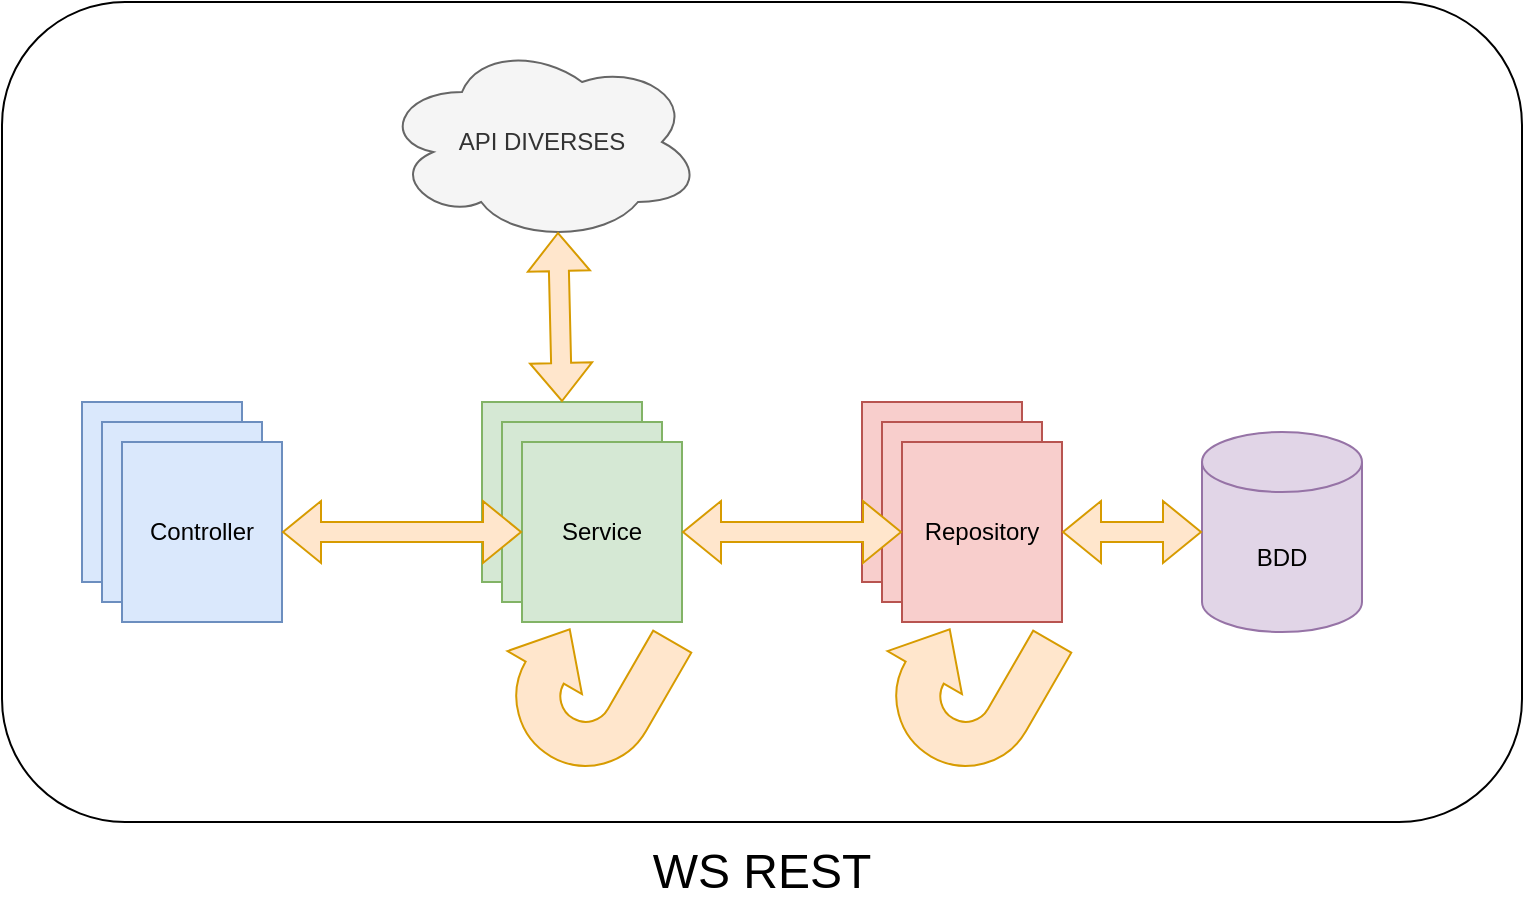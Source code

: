 <mxfile version="26.0.14">
  <diagram name="Page-1" id="ZZzdmFndwS0bnyWUFuqO">
    <mxGraphModel dx="1050" dy="1691" grid="1" gridSize="10" guides="1" tooltips="1" connect="1" arrows="1" fold="1" page="1" pageScale="1" pageWidth="827" pageHeight="1169" math="0" shadow="0">
      <root>
        <mxCell id="0" />
        <mxCell id="1" parent="0" />
        <mxCell id="oU36_UIsDLpXy_bU3Fww-1" value="" style="rounded=1;whiteSpace=wrap;html=1;" vertex="1" parent="1">
          <mxGeometry x="40" y="-90" width="760" height="410" as="geometry" />
        </mxCell>
        <mxCell id="oU36_UIsDLpXy_bU3Fww-2" value="WS REST" style="text;html=1;align=center;verticalAlign=middle;whiteSpace=wrap;rounded=0;fontSize=24;" vertex="1" parent="1">
          <mxGeometry x="40" y="330" width="760" height="30" as="geometry" />
        </mxCell>
        <mxCell id="oU36_UIsDLpXy_bU3Fww-3" value="Controller" style="rounded=0;whiteSpace=wrap;html=1;fillColor=#dae8fc;strokeColor=#6c8ebf;" vertex="1" parent="1">
          <mxGeometry x="80" y="110" width="80" height="90" as="geometry" />
        </mxCell>
        <mxCell id="oU36_UIsDLpXy_bU3Fww-4" value="Service" style="rounded=0;whiteSpace=wrap;html=1;fillColor=#d5e8d4;strokeColor=#82b366;" vertex="1" parent="1">
          <mxGeometry x="280" y="110" width="80" height="90" as="geometry" />
        </mxCell>
        <mxCell id="oU36_UIsDLpXy_bU3Fww-6" value="Service" style="rounded=0;whiteSpace=wrap;html=1;fillColor=#d5e8d4;strokeColor=#82b366;" vertex="1" parent="1">
          <mxGeometry x="290" y="120" width="80" height="90" as="geometry" />
        </mxCell>
        <mxCell id="oU36_UIsDLpXy_bU3Fww-7" value="Service" style="rounded=0;whiteSpace=wrap;html=1;fillColor=#d5e8d4;strokeColor=#82b366;" vertex="1" parent="1">
          <mxGeometry x="300" y="130" width="80" height="90" as="geometry" />
        </mxCell>
        <mxCell id="oU36_UIsDLpXy_bU3Fww-10" value="Controller" style="rounded=0;whiteSpace=wrap;html=1;fillColor=#dae8fc;strokeColor=#6c8ebf;" vertex="1" parent="1">
          <mxGeometry x="90" y="120" width="80" height="90" as="geometry" />
        </mxCell>
        <mxCell id="oU36_UIsDLpXy_bU3Fww-11" value="Controller" style="rounded=0;whiteSpace=wrap;html=1;fillColor=#dae8fc;strokeColor=#6c8ebf;" vertex="1" parent="1">
          <mxGeometry x="100" y="130" width="80" height="90" as="geometry" />
        </mxCell>
        <mxCell id="oU36_UIsDLpXy_bU3Fww-12" value="" style="shape=flexArrow;endArrow=classic;startArrow=classic;html=1;rounded=0;entryX=1;entryY=0.5;entryDx=0;entryDy=0;exitX=0;exitY=0.5;exitDx=0;exitDy=0;fillColor=#ffe6cc;strokeColor=#d79b00;" edge="1" parent="1" source="oU36_UIsDLpXy_bU3Fww-7" target="oU36_UIsDLpXy_bU3Fww-11">
          <mxGeometry width="100" height="100" relative="1" as="geometry">
            <mxPoint x="360" y="320" as="sourcePoint" />
            <mxPoint x="460" y="220" as="targetPoint" />
          </mxGeometry>
        </mxCell>
        <mxCell id="oU36_UIsDLpXy_bU3Fww-13" value="" style="html=1;shadow=0;dashed=0;align=center;verticalAlign=middle;shape=mxgraph.arrows2.uTurnArrow;dy=11;arrowHead=43;dx2=25;rotation=-60;fillColor=#ffe6cc;strokeColor=#d79b00;" vertex="1" parent="1">
          <mxGeometry x="290" y="210" width="80" height="80" as="geometry" />
        </mxCell>
        <mxCell id="oU36_UIsDLpXy_bU3Fww-14" value="Service" style="rounded=0;whiteSpace=wrap;html=1;fillColor=#f8cecc;strokeColor=#b85450;" vertex="1" parent="1">
          <mxGeometry x="470" y="110" width="80" height="90" as="geometry" />
        </mxCell>
        <mxCell id="oU36_UIsDLpXy_bU3Fww-15" value="Service" style="rounded=0;whiteSpace=wrap;html=1;fillColor=#f8cecc;strokeColor=#b85450;" vertex="1" parent="1">
          <mxGeometry x="480" y="120" width="80" height="90" as="geometry" />
        </mxCell>
        <mxCell id="oU36_UIsDLpXy_bU3Fww-16" value="Repository" style="rounded=0;whiteSpace=wrap;html=1;fillColor=#f8cecc;strokeColor=#b85450;" vertex="1" parent="1">
          <mxGeometry x="490" y="130" width="80" height="90" as="geometry" />
        </mxCell>
        <mxCell id="oU36_UIsDLpXy_bU3Fww-17" value="" style="shape=flexArrow;endArrow=classic;startArrow=classic;html=1;rounded=0;entryX=1;entryY=0.5;entryDx=0;entryDy=0;exitX=0;exitY=0.5;exitDx=0;exitDy=0;fillColor=#ffe6cc;strokeColor=#d79b00;" edge="1" parent="1" source="oU36_UIsDLpXy_bU3Fww-16" target="oU36_UIsDLpXy_bU3Fww-7">
          <mxGeometry width="100" height="100" relative="1" as="geometry">
            <mxPoint x="310" y="185" as="sourcePoint" />
            <mxPoint x="190" y="185" as="targetPoint" />
          </mxGeometry>
        </mxCell>
        <mxCell id="oU36_UIsDLpXy_bU3Fww-18" value="" style="html=1;shadow=0;dashed=0;align=center;verticalAlign=middle;shape=mxgraph.arrows2.uTurnArrow;dy=11;arrowHead=43;dx2=25;rotation=-60;fillColor=#ffe6cc;strokeColor=#d79b00;" vertex="1" parent="1">
          <mxGeometry x="480" y="210" width="80" height="80" as="geometry" />
        </mxCell>
        <mxCell id="oU36_UIsDLpXy_bU3Fww-19" value="BDD" style="shape=cylinder3;whiteSpace=wrap;html=1;boundedLbl=1;backgroundOutline=1;size=15;fillColor=#e1d5e7;strokeColor=#9673a6;" vertex="1" parent="1">
          <mxGeometry x="640" y="125" width="80" height="100" as="geometry" />
        </mxCell>
        <mxCell id="oU36_UIsDLpXy_bU3Fww-20" value="" style="shape=flexArrow;endArrow=classic;startArrow=classic;html=1;rounded=0;entryX=1;entryY=0.5;entryDx=0;entryDy=0;exitX=0;exitY=0.5;exitDx=0;exitDy=0;fillColor=#ffe6cc;strokeColor=#d79b00;exitPerimeter=0;" edge="1" parent="1" source="oU36_UIsDLpXy_bU3Fww-19" target="oU36_UIsDLpXy_bU3Fww-16">
          <mxGeometry width="100" height="100" relative="1" as="geometry">
            <mxPoint x="500" y="185" as="sourcePoint" />
            <mxPoint x="390" y="185" as="targetPoint" />
          </mxGeometry>
        </mxCell>
        <mxCell id="oU36_UIsDLpXy_bU3Fww-21" value="API DIVERSES" style="ellipse;shape=cloud;whiteSpace=wrap;html=1;fillColor=#f5f5f5;fontColor=#333333;strokeColor=#666666;" vertex="1" parent="1">
          <mxGeometry x="230" y="-70" width="160" height="100" as="geometry" />
        </mxCell>
        <mxCell id="oU36_UIsDLpXy_bU3Fww-22" value="" style="shape=flexArrow;endArrow=classic;startArrow=classic;html=1;rounded=0;exitX=0.5;exitY=0;exitDx=0;exitDy=0;entryX=0.55;entryY=0.95;entryDx=0;entryDy=0;entryPerimeter=0;fillColor=#ffe6cc;strokeColor=#d79b00;" edge="1" parent="1" source="oU36_UIsDLpXy_bU3Fww-4" target="oU36_UIsDLpXy_bU3Fww-21">
          <mxGeometry width="100" height="100" relative="1" as="geometry">
            <mxPoint x="360" y="190" as="sourcePoint" />
            <mxPoint x="460" y="90" as="targetPoint" />
          </mxGeometry>
        </mxCell>
      </root>
    </mxGraphModel>
  </diagram>
</mxfile>
